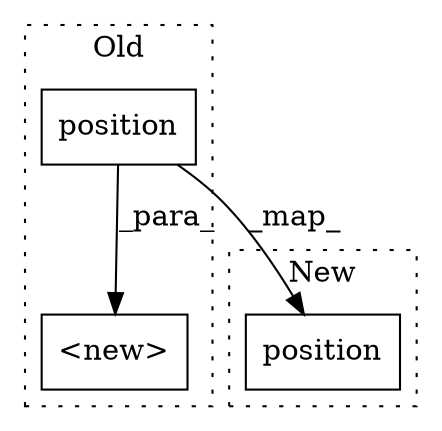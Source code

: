 digraph G {
subgraph cluster0 {
1 [label="position" a="32" s="4803,4827" l="9,1" shape="box"];
3 [label="<new>" a="14" s="4764,4828" l="35,1" shape="box"];
label = "Old";
style="dotted";
}
subgraph cluster1 {
2 [label="position" a="32" s="4757,4781" l="9,1" shape="box"];
label = "New";
style="dotted";
}
1 -> 2 [label="_map_"];
1 -> 3 [label="_para_"];
}